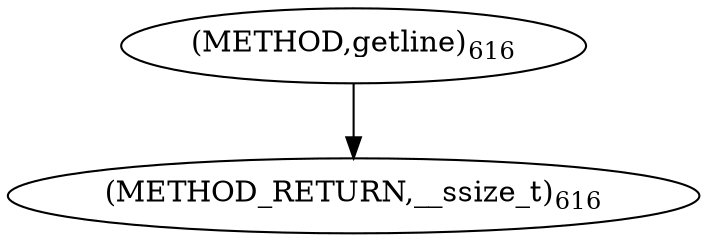 digraph "getline" {  
"2628" [label = <(METHOD,getline)<SUB>616</SUB>> ]
"2632" [label = <(METHOD_RETURN,__ssize_t)<SUB>616</SUB>> ]
  "2628" -> "2632" 
}
